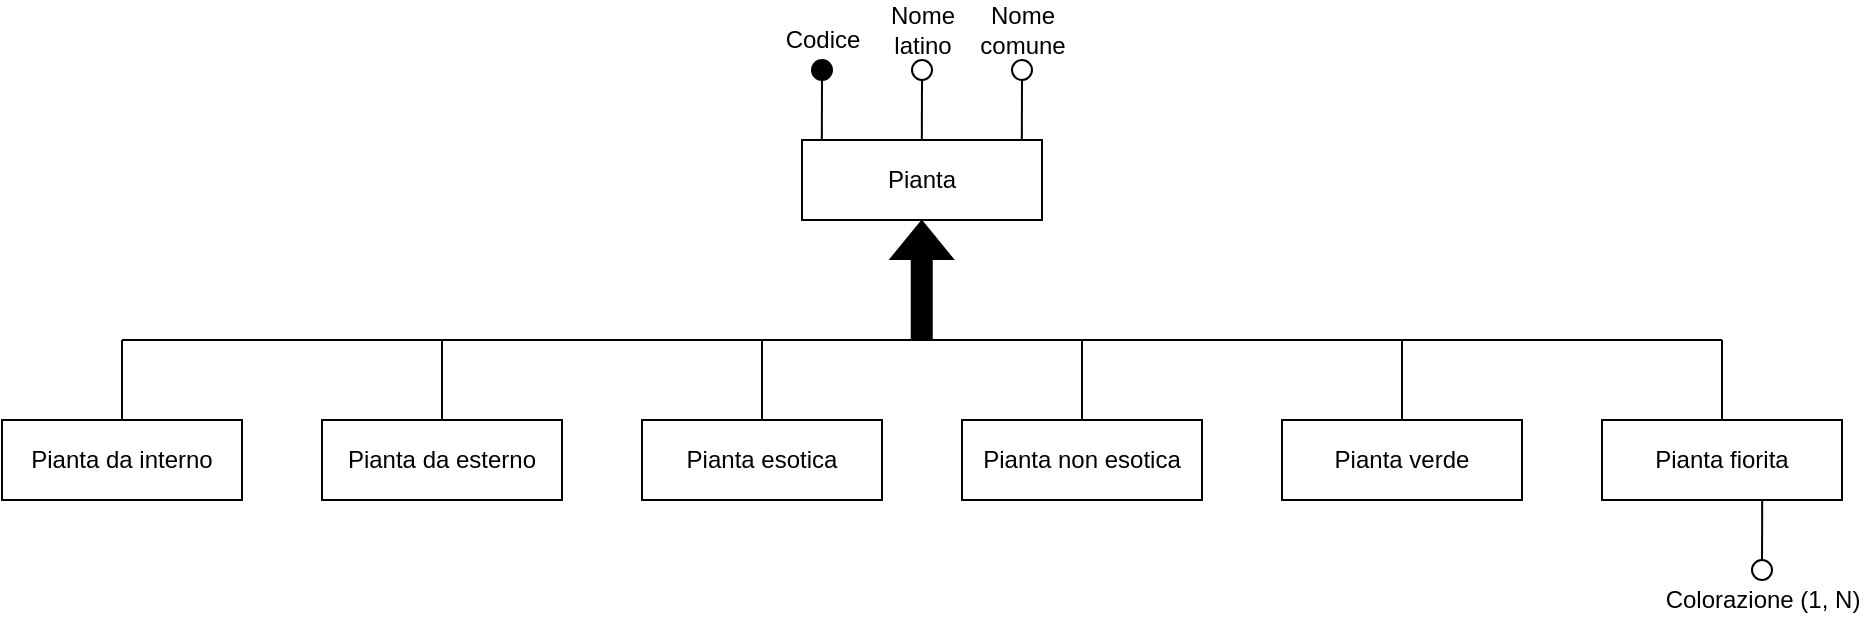 <mxfile version="16.6.4" type="github">
  <diagram id="OOt__sHN3XqGk9rG32Si" name="Page-1">
    <mxGraphModel dx="867" dy="594" grid="1" gridSize="10" guides="1" tooltips="1" connect="1" arrows="1" fold="1" page="1" pageScale="1" pageWidth="1169" pageHeight="827" math="0" shadow="0">
      <root>
        <mxCell id="0" />
        <mxCell id="1" parent="0" />
        <mxCell id="oydj9UJ5Zy6RJ00jDEEg-1" value="Pianta da interno" style="rounded=0;whiteSpace=wrap;html=1;strokeWidth=1;perimeterSpacing=0;" parent="1" vertex="1">
          <mxGeometry x="120" y="240" width="120" height="40" as="geometry" />
        </mxCell>
        <mxCell id="oydj9UJ5Zy6RJ00jDEEg-2" value="Pianta da esterno" style="rounded=0;whiteSpace=wrap;html=1;strokeWidth=1;perimeterSpacing=0;" parent="1" vertex="1">
          <mxGeometry x="280" y="240" width="120" height="40" as="geometry" />
        </mxCell>
        <mxCell id="oydj9UJ5Zy6RJ00jDEEg-3" value="Pianta esotica" style="rounded=0;whiteSpace=wrap;html=1;strokeWidth=1;perimeterSpacing=0;" parent="1" vertex="1">
          <mxGeometry x="440" y="240" width="120" height="40" as="geometry" />
        </mxCell>
        <mxCell id="oydj9UJ5Zy6RJ00jDEEg-4" value="Pianta" style="rounded=0;whiteSpace=wrap;html=1;strokeWidth=1;perimeterSpacing=0;" parent="1" vertex="1">
          <mxGeometry x="520" y="100" width="120" height="40" as="geometry" />
        </mxCell>
        <mxCell id="oydj9UJ5Zy6RJ00jDEEg-5" value="Pianta non esotica" style="rounded=0;whiteSpace=wrap;html=1;strokeWidth=1;perimeterSpacing=0;" parent="1" vertex="1">
          <mxGeometry x="600" y="240" width="120" height="40" as="geometry" />
        </mxCell>
        <mxCell id="oydj9UJ5Zy6RJ00jDEEg-6" value="Pianta verde" style="rounded=0;whiteSpace=wrap;html=1;strokeWidth=1;perimeterSpacing=0;" parent="1" vertex="1">
          <mxGeometry x="760" y="240" width="120" height="40" as="geometry" />
        </mxCell>
        <mxCell id="oydj9UJ5Zy6RJ00jDEEg-7" value="Pianta fiorita" style="rounded=0;whiteSpace=wrap;html=1;strokeWidth=1;perimeterSpacing=0;" parent="1" vertex="1">
          <mxGeometry x="920" y="240" width="120" height="40" as="geometry" />
        </mxCell>
        <mxCell id="oydj9UJ5Zy6RJ00jDEEg-8" value="" style="endArrow=none;html=1;rounded=0;" parent="1" edge="1">
          <mxGeometry width="50" height="50" relative="1" as="geometry">
            <mxPoint x="180" y="200" as="sourcePoint" />
            <mxPoint x="980" y="200" as="targetPoint" />
          </mxGeometry>
        </mxCell>
        <mxCell id="oydj9UJ5Zy6RJ00jDEEg-11" value="" style="endArrow=none;html=1;rounded=0;exitX=0.5;exitY=0;exitDx=0;exitDy=0;" parent="1" source="oydj9UJ5Zy6RJ00jDEEg-7" edge="1">
          <mxGeometry width="50" height="50" relative="1" as="geometry">
            <mxPoint x="990" y="250" as="sourcePoint" />
            <mxPoint x="980" y="200" as="targetPoint" />
          </mxGeometry>
        </mxCell>
        <mxCell id="oydj9UJ5Zy6RJ00jDEEg-12" value="" style="endArrow=none;html=1;rounded=0;exitX=0.5;exitY=0;exitDx=0;exitDy=0;" parent="1" source="oydj9UJ5Zy6RJ00jDEEg-6" edge="1">
          <mxGeometry width="50" height="50" relative="1" as="geometry">
            <mxPoint x="800" y="250" as="sourcePoint" />
            <mxPoint x="820" y="200" as="targetPoint" />
          </mxGeometry>
        </mxCell>
        <mxCell id="oydj9UJ5Zy6RJ00jDEEg-13" value="" style="endArrow=none;html=1;rounded=0;exitX=0.5;exitY=0;exitDx=0;exitDy=0;" parent="1" source="oydj9UJ5Zy6RJ00jDEEg-5" edge="1">
          <mxGeometry width="50" height="50" relative="1" as="geometry">
            <mxPoint x="630" y="250" as="sourcePoint" />
            <mxPoint x="660" y="200" as="targetPoint" />
          </mxGeometry>
        </mxCell>
        <mxCell id="oydj9UJ5Zy6RJ00jDEEg-14" value="" style="endArrow=none;html=1;rounded=0;exitX=0.5;exitY=0;exitDx=0;exitDy=0;" parent="1" source="oydj9UJ5Zy6RJ00jDEEg-3" edge="1">
          <mxGeometry width="50" height="50" relative="1" as="geometry">
            <mxPoint x="470" y="250" as="sourcePoint" />
            <mxPoint x="500" y="200" as="targetPoint" />
          </mxGeometry>
        </mxCell>
        <mxCell id="oydj9UJ5Zy6RJ00jDEEg-15" value="" style="endArrow=none;html=1;rounded=0;exitX=0.5;exitY=0;exitDx=0;exitDy=0;" parent="1" source="oydj9UJ5Zy6RJ00jDEEg-2" edge="1">
          <mxGeometry width="50" height="50" relative="1" as="geometry">
            <mxPoint x="300" y="250" as="sourcePoint" />
            <mxPoint x="340" y="200" as="targetPoint" />
          </mxGeometry>
        </mxCell>
        <mxCell id="oydj9UJ5Zy6RJ00jDEEg-16" value="" style="endArrow=none;html=1;rounded=0;exitX=0.5;exitY=0;exitDx=0;exitDy=0;" parent="1" source="oydj9UJ5Zy6RJ00jDEEg-1" edge="1">
          <mxGeometry width="50" height="50" relative="1" as="geometry">
            <mxPoint x="180" y="250" as="sourcePoint" />
            <mxPoint x="180" y="200" as="targetPoint" />
          </mxGeometry>
        </mxCell>
        <mxCell id="oydj9UJ5Zy6RJ00jDEEg-17" value="" style="shape=flexArrow;endArrow=classic;html=1;rounded=0;fillColor=#000000;" parent="1" edge="1">
          <mxGeometry width="50" height="50" relative="1" as="geometry">
            <mxPoint x="579.87" y="200" as="sourcePoint" />
            <mxPoint x="579.87" y="140" as="targetPoint" />
          </mxGeometry>
        </mxCell>
        <mxCell id="oydj9UJ5Zy6RJ00jDEEg-18" value="" style="endArrow=none;html=1;rounded=0;fillColor=#000000;entryX=0.166;entryY=0;entryDx=0;entryDy=0;entryPerimeter=0;exitX=0.5;exitY=1;exitDx=0;exitDy=0;" parent="1" edge="1" source="oydj9UJ5Zy6RJ00jDEEg-19">
          <mxGeometry width="50" height="50" relative="1" as="geometry">
            <mxPoint x="530" y="80" as="sourcePoint" />
            <mxPoint x="529.92" y="100" as="targetPoint" />
          </mxGeometry>
        </mxCell>
        <mxCell id="oydj9UJ5Zy6RJ00jDEEg-19" value="" style="ellipse;whiteSpace=wrap;html=1;aspect=fixed;strokeWidth=1;fillColor=#000000;" parent="1" vertex="1">
          <mxGeometry x="525" y="60" width="10" height="10" as="geometry" />
        </mxCell>
        <mxCell id="oydj9UJ5Zy6RJ00jDEEg-20" value="Codice" style="text;html=1;align=center;verticalAlign=middle;resizable=0;points=[];autosize=1;strokeColor=none;fillColor=none;" parent="1" vertex="1">
          <mxGeometry x="505" y="40" width="50" height="20" as="geometry" />
        </mxCell>
        <mxCell id="oydj9UJ5Zy6RJ00jDEEg-23" value="" style="endArrow=none;html=1;rounded=0;fillColor=#000000;entryX=0.166;entryY=0;entryDx=0;entryDy=0;entryPerimeter=0;exitX=0.5;exitY=1;exitDx=0;exitDy=0;" parent="1" edge="1" source="oydj9UJ5Zy6RJ00jDEEg-24">
          <mxGeometry width="50" height="50" relative="1" as="geometry">
            <mxPoint x="580" y="80" as="sourcePoint" />
            <mxPoint x="579.92" y="100" as="targetPoint" />
          </mxGeometry>
        </mxCell>
        <mxCell id="oydj9UJ5Zy6RJ00jDEEg-24" value="" style="ellipse;whiteSpace=wrap;html=1;aspect=fixed;strokeWidth=1;fillColor=none;" parent="1" vertex="1">
          <mxGeometry x="575" y="60" width="10" height="10" as="geometry" />
        </mxCell>
        <mxCell id="oydj9UJ5Zy6RJ00jDEEg-25" value="Nome &lt;br&gt;latino" style="text;html=1;align=center;verticalAlign=middle;resizable=0;points=[];autosize=1;strokeColor=none;fillColor=none;" parent="1" vertex="1">
          <mxGeometry x="555" y="30" width="50" height="30" as="geometry" />
        </mxCell>
        <mxCell id="oydj9UJ5Zy6RJ00jDEEg-26" value="" style="endArrow=none;html=1;rounded=0;fillColor=#000000;entryX=0.166;entryY=0;entryDx=0;entryDy=0;entryPerimeter=0;exitX=0.5;exitY=1;exitDx=0;exitDy=0;" parent="1" edge="1" source="oydj9UJ5Zy6RJ00jDEEg-27">
          <mxGeometry width="50" height="50" relative="1" as="geometry">
            <mxPoint x="630" y="80" as="sourcePoint" />
            <mxPoint x="629.92" y="100" as="targetPoint" />
          </mxGeometry>
        </mxCell>
        <mxCell id="oydj9UJ5Zy6RJ00jDEEg-27" value="" style="ellipse;whiteSpace=wrap;html=1;aspect=fixed;strokeWidth=1;fillColor=none;" parent="1" vertex="1">
          <mxGeometry x="625" y="60" width="10" height="10" as="geometry" />
        </mxCell>
        <mxCell id="oydj9UJ5Zy6RJ00jDEEg-28" value="Nome &lt;br&gt;comune" style="text;html=1;align=center;verticalAlign=middle;resizable=0;points=[];autosize=1;strokeColor=none;fillColor=none;" parent="1" vertex="1">
          <mxGeometry x="600" y="30" width="60" height="30" as="geometry" />
        </mxCell>
        <mxCell id="oydj9UJ5Zy6RJ00jDEEg-29" value="" style="endArrow=none;html=1;rounded=0;fillColor=#000000;entryX=0.5;entryY=0;entryDx=0;entryDy=0;" parent="1" edge="1" target="oydj9UJ5Zy6RJ00jDEEg-30">
          <mxGeometry width="50" height="50" relative="1" as="geometry">
            <mxPoint x="1000.08" y="280" as="sourcePoint" />
            <mxPoint x="1000.0" y="300" as="targetPoint" />
            <Array as="points">
              <mxPoint x="1000.09" y="290" />
            </Array>
          </mxGeometry>
        </mxCell>
        <mxCell id="oydj9UJ5Zy6RJ00jDEEg-30" value="" style="ellipse;whiteSpace=wrap;html=1;aspect=fixed;strokeWidth=1;fillColor=none;" parent="1" vertex="1">
          <mxGeometry x="995" y="310" width="10" height="10" as="geometry" />
        </mxCell>
        <mxCell id="oydj9UJ5Zy6RJ00jDEEg-31" value="Colorazione (1, N)" style="text;html=1;align=center;verticalAlign=middle;resizable=0;points=[];autosize=1;strokeColor=none;fillColor=none;" parent="1" vertex="1">
          <mxGeometry x="945" y="320" width="110" height="20" as="geometry" />
        </mxCell>
      </root>
    </mxGraphModel>
  </diagram>
</mxfile>
